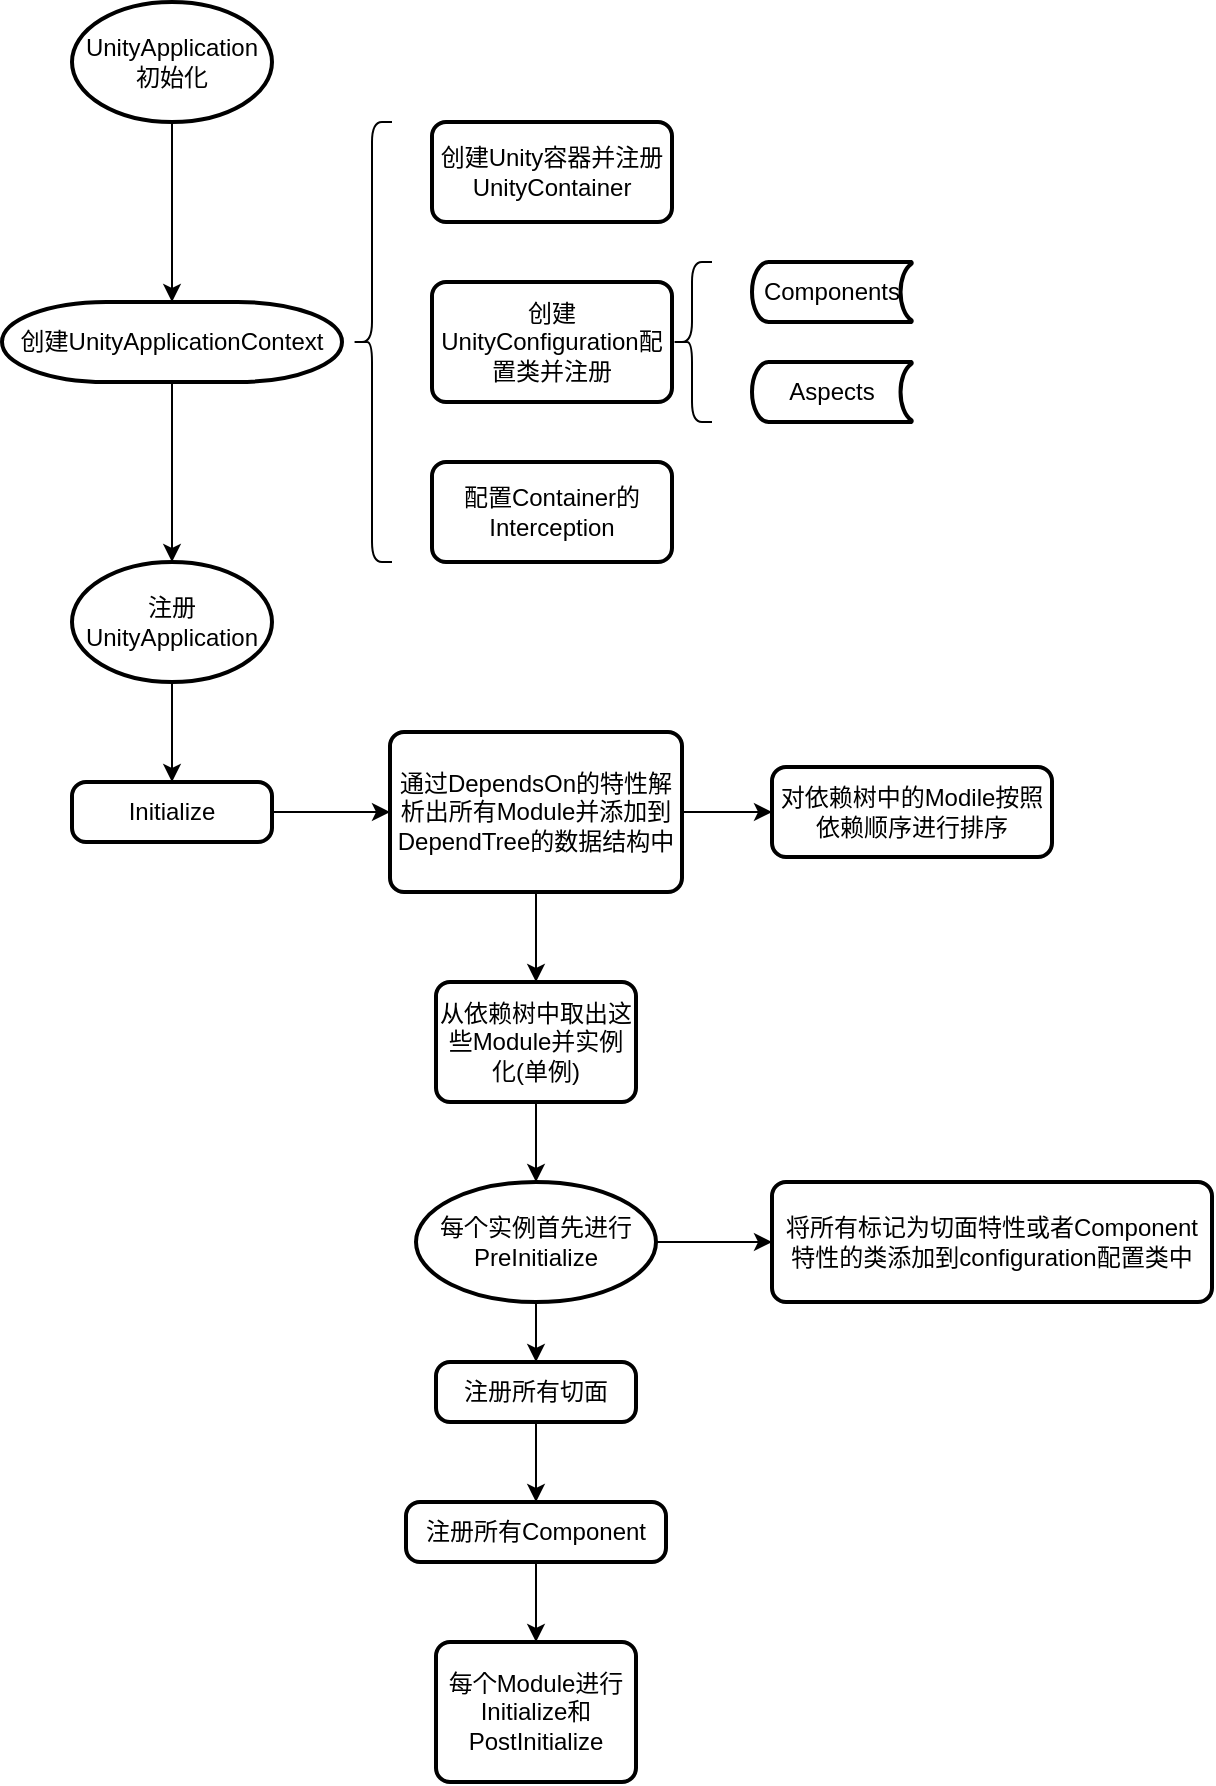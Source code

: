<mxfile version="21.1.5" type="device">
  <diagram name="第 1 页" id="mU1mpMe11M9h-CnKYhcq">
    <mxGraphModel dx="1195" dy="637" grid="1" gridSize="10" guides="1" tooltips="1" connect="1" arrows="1" fold="1" page="1" pageScale="1" pageWidth="827" pageHeight="1169" math="0" shadow="0">
      <root>
        <mxCell id="0" />
        <mxCell id="1" parent="0" />
        <mxCell id="NJD7KRaixhtoixWHFcWI-23" style="edgeStyle=orthogonalEdgeStyle;rounded=0;orthogonalLoop=1;jettySize=auto;html=1;entryX=0.5;entryY=0;entryDx=0;entryDy=0;entryPerimeter=0;" edge="1" parent="1" source="NJD7KRaixhtoixWHFcWI-1" target="NJD7KRaixhtoixWHFcWI-2">
          <mxGeometry relative="1" as="geometry" />
        </mxCell>
        <mxCell id="NJD7KRaixhtoixWHFcWI-1" value="UnityApplication初始化" style="strokeWidth=2;html=1;shape=mxgraph.flowchart.start_1;whiteSpace=wrap;" vertex="1" parent="1">
          <mxGeometry x="100" y="20" width="100" height="60" as="geometry" />
        </mxCell>
        <mxCell id="NJD7KRaixhtoixWHFcWI-24" style="edgeStyle=orthogonalEdgeStyle;rounded=0;orthogonalLoop=1;jettySize=auto;html=1;entryX=0.5;entryY=0;entryDx=0;entryDy=0;entryPerimeter=0;" edge="1" parent="1" source="NJD7KRaixhtoixWHFcWI-2" target="NJD7KRaixhtoixWHFcWI-12">
          <mxGeometry relative="1" as="geometry" />
        </mxCell>
        <mxCell id="NJD7KRaixhtoixWHFcWI-2" value="创建UnityApplicationContext" style="strokeWidth=2;html=1;shape=mxgraph.flowchart.terminator;whiteSpace=wrap;" vertex="1" parent="1">
          <mxGeometry x="65" y="170" width="170" height="40" as="geometry" />
        </mxCell>
        <mxCell id="NJD7KRaixhtoixWHFcWI-3" value="创建Unity容器并注册UnityContainer" style="rounded=1;whiteSpace=wrap;html=1;absoluteArcSize=1;arcSize=14;strokeWidth=2;" vertex="1" parent="1">
          <mxGeometry x="280" y="80" width="120" height="50" as="geometry" />
        </mxCell>
        <mxCell id="NJD7KRaixhtoixWHFcWI-4" value="创建UnityConfiguration配置类并注册" style="rounded=1;whiteSpace=wrap;html=1;absoluteArcSize=1;arcSize=14;strokeWidth=2;" vertex="1" parent="1">
          <mxGeometry x="280" y="160" width="120" height="60" as="geometry" />
        </mxCell>
        <mxCell id="NJD7KRaixhtoixWHFcWI-5" value="" style="shape=curlyBracket;whiteSpace=wrap;html=1;rounded=1;labelPosition=left;verticalLabelPosition=middle;align=right;verticalAlign=middle;" vertex="1" parent="1">
          <mxGeometry x="400" y="150" width="20" height="80" as="geometry" />
        </mxCell>
        <mxCell id="NJD7KRaixhtoixWHFcWI-6" value="Components" style="strokeWidth=2;html=1;shape=mxgraph.flowchart.stored_data;whiteSpace=wrap;" vertex="1" parent="1">
          <mxGeometry x="440" y="150" width="80" height="30" as="geometry" />
        </mxCell>
        <mxCell id="NJD7KRaixhtoixWHFcWI-8" value="Aspects" style="strokeWidth=2;html=1;shape=mxgraph.flowchart.stored_data;whiteSpace=wrap;" vertex="1" parent="1">
          <mxGeometry x="440" y="200" width="80" height="30" as="geometry" />
        </mxCell>
        <mxCell id="NJD7KRaixhtoixWHFcWI-9" value="配置Container的Interception" style="rounded=1;whiteSpace=wrap;html=1;absoluteArcSize=1;arcSize=14;strokeWidth=2;" vertex="1" parent="1">
          <mxGeometry x="280" y="250" width="120" height="50" as="geometry" />
        </mxCell>
        <mxCell id="NJD7KRaixhtoixWHFcWI-11" value="" style="shape=curlyBracket;whiteSpace=wrap;html=1;rounded=1;labelPosition=left;verticalLabelPosition=middle;align=right;verticalAlign=middle;" vertex="1" parent="1">
          <mxGeometry x="240" y="80" width="20" height="220" as="geometry" />
        </mxCell>
        <mxCell id="NJD7KRaixhtoixWHFcWI-25" style="edgeStyle=orthogonalEdgeStyle;rounded=0;orthogonalLoop=1;jettySize=auto;html=1;entryX=0.5;entryY=0;entryDx=0;entryDy=0;" edge="1" parent="1" source="NJD7KRaixhtoixWHFcWI-12" target="NJD7KRaixhtoixWHFcWI-13">
          <mxGeometry relative="1" as="geometry" />
        </mxCell>
        <mxCell id="NJD7KRaixhtoixWHFcWI-12" value="注册UnityApplication" style="strokeWidth=2;html=1;shape=mxgraph.flowchart.start_1;whiteSpace=wrap;" vertex="1" parent="1">
          <mxGeometry x="100" y="300" width="100" height="60" as="geometry" />
        </mxCell>
        <mxCell id="NJD7KRaixhtoixWHFcWI-26" style="edgeStyle=orthogonalEdgeStyle;rounded=0;orthogonalLoop=1;jettySize=auto;html=1;entryX=0;entryY=0.5;entryDx=0;entryDy=0;" edge="1" parent="1" source="NJD7KRaixhtoixWHFcWI-13" target="NJD7KRaixhtoixWHFcWI-14">
          <mxGeometry relative="1" as="geometry" />
        </mxCell>
        <mxCell id="NJD7KRaixhtoixWHFcWI-13" value="Initialize" style="rounded=1;whiteSpace=wrap;html=1;absoluteArcSize=1;arcSize=14;strokeWidth=2;" vertex="1" parent="1">
          <mxGeometry x="100" y="410" width="100" height="30" as="geometry" />
        </mxCell>
        <mxCell id="NJD7KRaixhtoixWHFcWI-27" style="edgeStyle=orthogonalEdgeStyle;rounded=0;orthogonalLoop=1;jettySize=auto;html=1;entryX=0;entryY=0.5;entryDx=0;entryDy=0;" edge="1" parent="1" source="NJD7KRaixhtoixWHFcWI-14" target="NJD7KRaixhtoixWHFcWI-15">
          <mxGeometry relative="1" as="geometry" />
        </mxCell>
        <mxCell id="NJD7KRaixhtoixWHFcWI-28" style="edgeStyle=orthogonalEdgeStyle;rounded=0;orthogonalLoop=1;jettySize=auto;html=1;entryX=0.5;entryY=0;entryDx=0;entryDy=0;" edge="1" parent="1" source="NJD7KRaixhtoixWHFcWI-14" target="NJD7KRaixhtoixWHFcWI-16">
          <mxGeometry relative="1" as="geometry" />
        </mxCell>
        <mxCell id="NJD7KRaixhtoixWHFcWI-14" value="通过DependsOn的特性解析出所有Module并添加到DependTree的数据结构中" style="rounded=1;whiteSpace=wrap;html=1;absoluteArcSize=1;arcSize=14;strokeWidth=2;" vertex="1" parent="1">
          <mxGeometry x="259" y="385" width="146" height="80" as="geometry" />
        </mxCell>
        <mxCell id="NJD7KRaixhtoixWHFcWI-15" value="对依赖树中的Modile按照依赖顺序进行排序" style="rounded=1;whiteSpace=wrap;html=1;absoluteArcSize=1;arcSize=14;strokeWidth=2;" vertex="1" parent="1">
          <mxGeometry x="450" y="402.5" width="140" height="45" as="geometry" />
        </mxCell>
        <mxCell id="NJD7KRaixhtoixWHFcWI-29" style="edgeStyle=orthogonalEdgeStyle;rounded=0;orthogonalLoop=1;jettySize=auto;html=1;entryX=0.5;entryY=0;entryDx=0;entryDy=0;entryPerimeter=0;" edge="1" parent="1" source="NJD7KRaixhtoixWHFcWI-16" target="NJD7KRaixhtoixWHFcWI-17">
          <mxGeometry relative="1" as="geometry" />
        </mxCell>
        <mxCell id="NJD7KRaixhtoixWHFcWI-16" value="从依赖树中取出这些Module并实例化(单例)" style="rounded=1;whiteSpace=wrap;html=1;absoluteArcSize=1;arcSize=14;strokeWidth=2;" vertex="1" parent="1">
          <mxGeometry x="282" y="510" width="100" height="60" as="geometry" />
        </mxCell>
        <mxCell id="NJD7KRaixhtoixWHFcWI-30" style="edgeStyle=orthogonalEdgeStyle;rounded=0;orthogonalLoop=1;jettySize=auto;html=1;entryX=0;entryY=0.5;entryDx=0;entryDy=0;" edge="1" parent="1" source="NJD7KRaixhtoixWHFcWI-17" target="NJD7KRaixhtoixWHFcWI-21">
          <mxGeometry relative="1" as="geometry" />
        </mxCell>
        <mxCell id="NJD7KRaixhtoixWHFcWI-31" style="edgeStyle=orthogonalEdgeStyle;rounded=0;orthogonalLoop=1;jettySize=auto;html=1;entryX=0.5;entryY=0;entryDx=0;entryDy=0;" edge="1" parent="1" source="NJD7KRaixhtoixWHFcWI-17" target="NJD7KRaixhtoixWHFcWI-18">
          <mxGeometry relative="1" as="geometry" />
        </mxCell>
        <mxCell id="NJD7KRaixhtoixWHFcWI-17" value="每个实例首先进行PreInitialize" style="strokeWidth=2;html=1;shape=mxgraph.flowchart.start_1;whiteSpace=wrap;" vertex="1" parent="1">
          <mxGeometry x="272" y="610" width="120" height="60" as="geometry" />
        </mxCell>
        <mxCell id="NJD7KRaixhtoixWHFcWI-32" style="edgeStyle=orthogonalEdgeStyle;rounded=0;orthogonalLoop=1;jettySize=auto;html=1;entryX=0.5;entryY=0;entryDx=0;entryDy=0;" edge="1" parent="1" source="NJD7KRaixhtoixWHFcWI-18" target="NJD7KRaixhtoixWHFcWI-20">
          <mxGeometry relative="1" as="geometry" />
        </mxCell>
        <mxCell id="NJD7KRaixhtoixWHFcWI-18" value="注册所有切面" style="rounded=1;whiteSpace=wrap;html=1;absoluteArcSize=1;arcSize=14;strokeWidth=2;" vertex="1" parent="1">
          <mxGeometry x="282" y="700" width="100" height="30" as="geometry" />
        </mxCell>
        <mxCell id="NJD7KRaixhtoixWHFcWI-33" style="edgeStyle=orthogonalEdgeStyle;rounded=0;orthogonalLoop=1;jettySize=auto;html=1;entryX=0.5;entryY=0;entryDx=0;entryDy=0;" edge="1" parent="1" source="NJD7KRaixhtoixWHFcWI-20" target="NJD7KRaixhtoixWHFcWI-22">
          <mxGeometry relative="1" as="geometry" />
        </mxCell>
        <mxCell id="NJD7KRaixhtoixWHFcWI-20" value="注册所有Component" style="rounded=1;whiteSpace=wrap;html=1;absoluteArcSize=1;arcSize=14;strokeWidth=2;" vertex="1" parent="1">
          <mxGeometry x="267" y="770" width="130" height="30" as="geometry" />
        </mxCell>
        <mxCell id="NJD7KRaixhtoixWHFcWI-21" value="将所有标记为切面特性或者Component特性的类添加到configuration配置类中" style="rounded=1;whiteSpace=wrap;html=1;absoluteArcSize=1;arcSize=14;strokeWidth=2;" vertex="1" parent="1">
          <mxGeometry x="450" y="610" width="220" height="60" as="geometry" />
        </mxCell>
        <mxCell id="NJD7KRaixhtoixWHFcWI-22" value="每个Module进行Initialize和PostInitialize" style="rounded=1;whiteSpace=wrap;html=1;absoluteArcSize=1;arcSize=14;strokeWidth=2;" vertex="1" parent="1">
          <mxGeometry x="282" y="840" width="100" height="70" as="geometry" />
        </mxCell>
      </root>
    </mxGraphModel>
  </diagram>
</mxfile>
